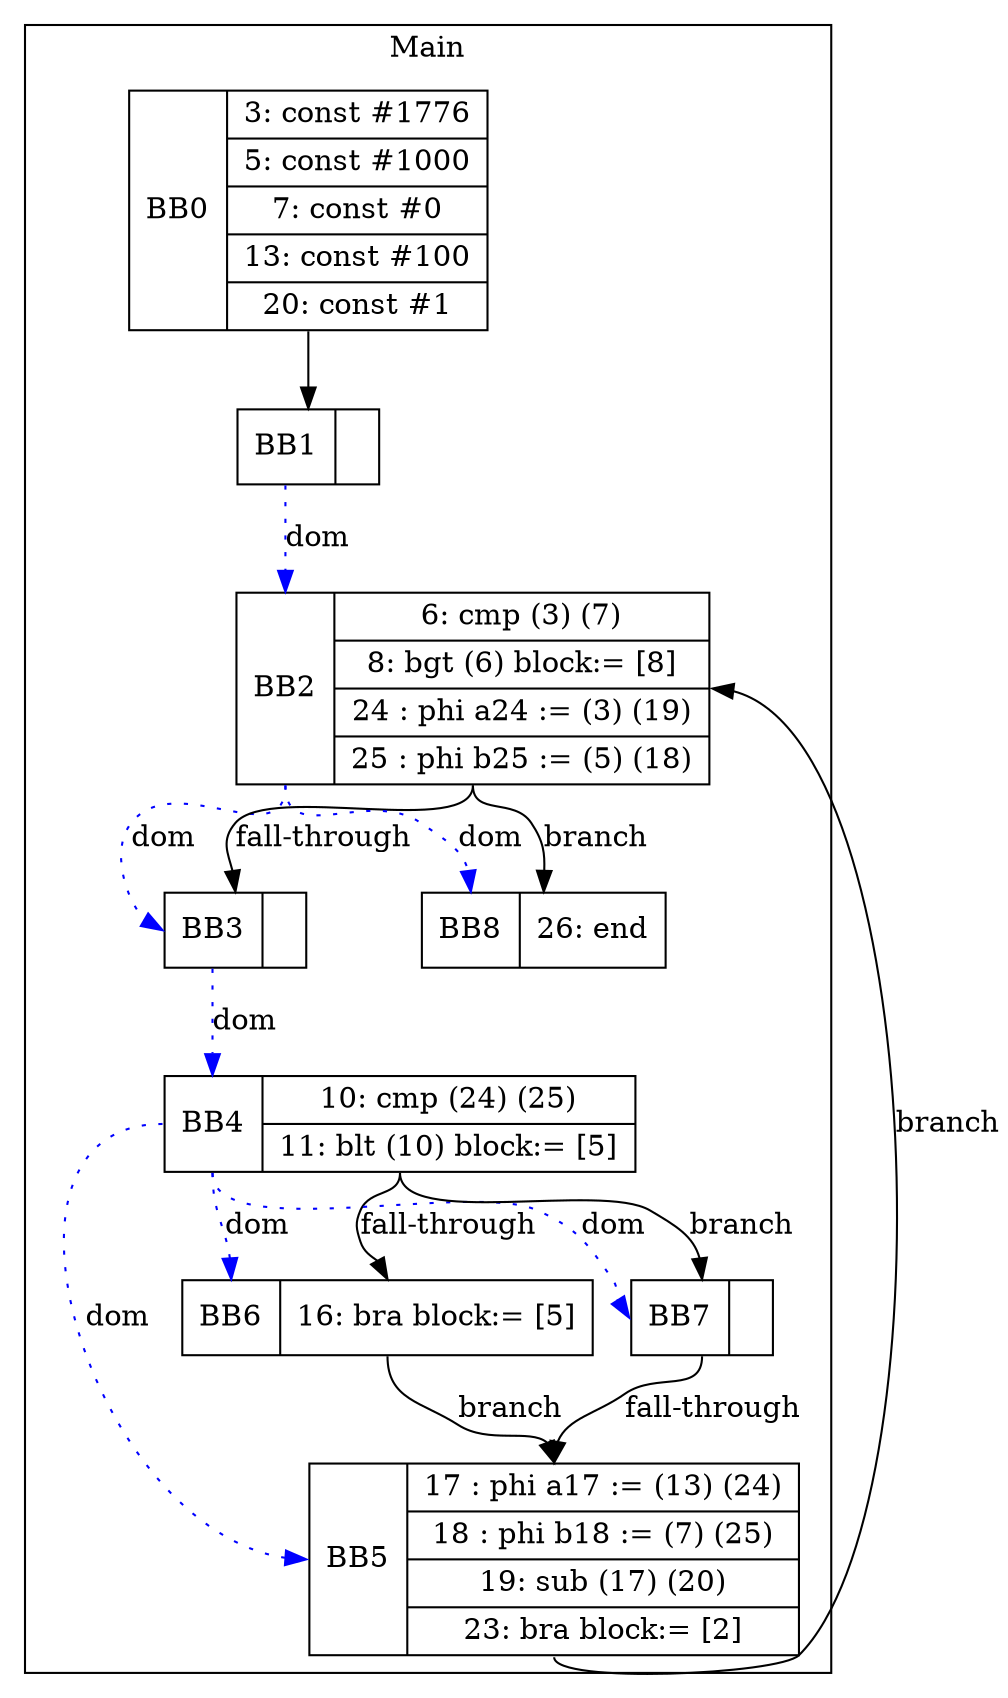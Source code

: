 digraph G {
node [shape=record];
subgraph cluster_main{
label = "Main";
BB0 [shape=record, label="<b>BB0|{3: const #1776|5: const #1000|7: const #0|13: const #100|20: const #1}"];
BB1 [shape=record, label="<b>BB1|}"];
BB2 [shape=record, label="<b>BB2|{6: cmp (3) (7)|8: bgt (6) block:= [8]|24 : phi a24 := (3) (19)|25 : phi b25 := (5) (18)}"];
BB3 [shape=record, label="<b>BB3|}"];
BB4 [shape=record, label="<b>BB4|{10: cmp (24) (25)|11: blt (10) block:= [5]}"];
BB5 [shape=record, label="<b>BB5|{17 : phi a17 := (13) (24)|18 : phi b18 := (7) (25)|19: sub (17) (20)|23: bra block:= [2]}"];
BB6 [shape=record, label="<b>BB6|{16: bra block:= [5]}"];
BB7 [shape=record, label="<b>BB7|}"];
BB8 [shape=record, label="<b>BB8|{26: end}"];
}
BB0:s -> BB1:n ;
BB1:b -> BB2:b [color=blue, style=dotted, label="dom"];
BB3:b -> BB4:b [color=blue, style=dotted, label="dom"];
BB4:b -> BB6:b [color=blue, style=dotted, label="dom"];
BB2:b -> BB3:b [color=blue, style=dotted, label="dom"];
BB4:b -> BB5:b [color=blue, style=dotted, label="dom"];
BB4:b -> BB7:b [color=blue, style=dotted, label="dom"];
BB2:b -> BB8:b [color=blue, style=dotted, label="dom"];
BB4:s -> BB7:n [label="branch"];
BB6:s -> BB5:n [label="branch"];
BB2:s -> BB8:n [label="branch"];
BB5:s -> BB2:e [label="branch"];
BB2:s -> BB3:n [label="fall-through"];
BB7:s -> BB5:n [label="fall-through"];
BB4:s -> BB6:n [label="fall-through"];
}
